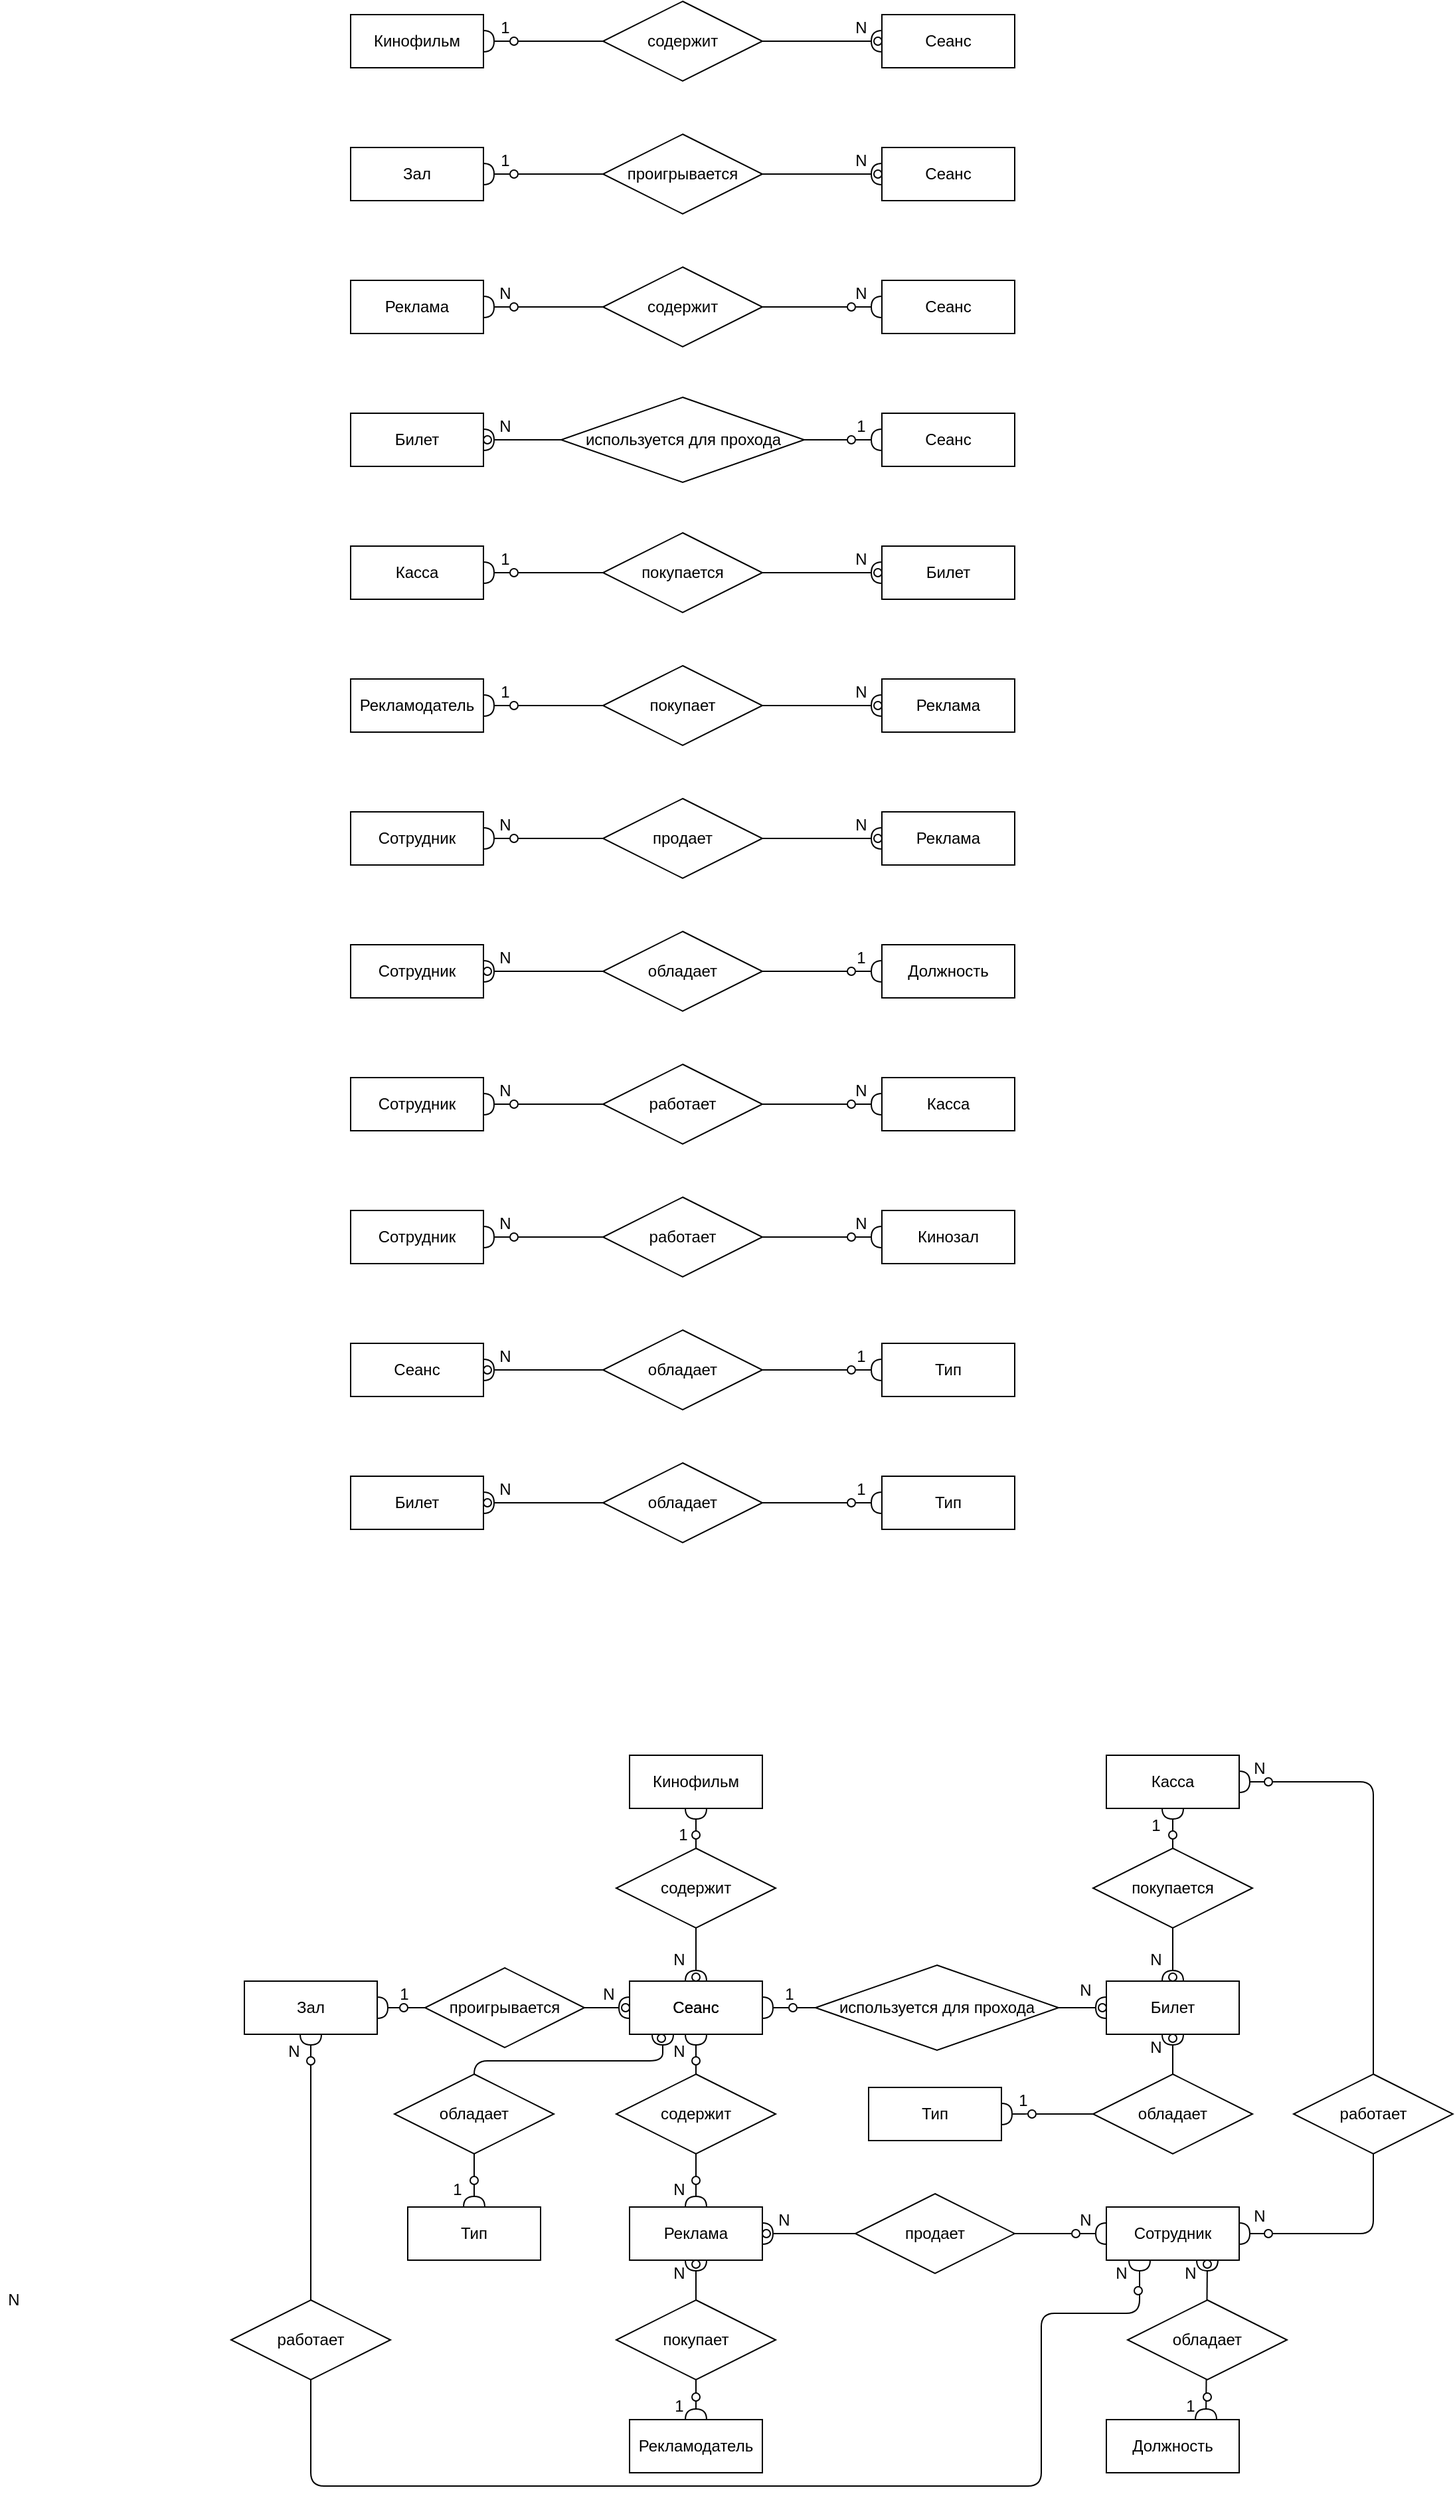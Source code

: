 <mxfile version="14.7.2" type="github">
  <diagram id="R2lEEEUBdFMjLlhIrx00" name="Page-1">
    <mxGraphModel dx="583" dy="664" grid="1" gridSize="10" guides="1" tooltips="1" connect="1" arrows="1" fold="1" page="0" pageScale="1" pageWidth="850" pageHeight="1100" math="0" shadow="0" extFonts="Permanent Marker^https://fonts.googleapis.com/css?family=Permanent+Marker">
      <root>
        <mxCell id="0" />
        <mxCell id="1" parent="0" />
        <mxCell id="bdUwabfxBHG9lLEZMYNY-452" value="" style="edgeStyle=orthogonalEdgeStyle;fontSize=12;html=1;endArrow=halfCircle;endFill=0;startArrow=halfCircle;entryX=0.5;entryY=0;entryDx=0;entryDy=0;startFill=0;exitX=0.25;exitY=1;exitDx=0;exitDy=0;" edge="1" parent="1" source="9oCoTJnarpQNFBPOviqZ-375" target="bdUwabfxBHG9lLEZMYNY-443">
          <mxGeometry width="100" height="100" relative="1" as="geometry">
            <mxPoint x="515" y="1760" as="sourcePoint" />
            <mxPoint x="373" y="1890" as="targetPoint" />
            <Array as="points">
              <mxPoint x="515" y="1780" />
              <mxPoint x="373" y="1780" />
            </Array>
          </mxGeometry>
        </mxCell>
        <mxCell id="9oCoTJnarpQNFBPOviqZ-377" value="" style="edgeStyle=entityRelationEdgeStyle;fontSize=12;html=1;endArrow=halfCircle;endFill=0;startArrow=none;exitX=1;exitY=0.5;exitDx=0;exitDy=0;entryX=1;entryY=0.5;entryDx=0;entryDy=0;startFill=0;" parent="1" source="9oCoTJnarpQNFBPOviqZ-381" target="9oCoTJnarpQNFBPOviqZ-376" edge="1">
          <mxGeometry width="100" height="100" relative="1" as="geometry">
            <mxPoint x="190" y="1740" as="sourcePoint" />
            <mxPoint x="490" y="1740" as="targetPoint" />
          </mxGeometry>
        </mxCell>
        <mxCell id="9oCoTJnarpQNFBPOviqZ-368" value="" style="fontSize=12;html=1;endArrow=halfCircle;endFill=0;startArrow=none;exitX=0.5;exitY=1;exitDx=0;exitDy=0;startFill=0;rounded=0;entryX=0.5;entryY=1;entryDx=0;entryDy=0;" parent="1" source="9oCoTJnarpQNFBPOviqZ-363" target="9oCoTJnarpQNFBPOviqZ-361" edge="1">
          <mxGeometry width="100" height="100" relative="1" as="geometry">
            <mxPoint x="540" y="1613" as="sourcePoint" />
            <mxPoint x="540" y="1700" as="targetPoint" />
          </mxGeometry>
        </mxCell>
        <mxCell id="9oCoTJnarpQNFBPOviqZ-356" value="" style="edgeStyle=entityRelationEdgeStyle;fontSize=12;html=1;endArrow=halfCircle;endFill=0;startArrow=halfCircle;exitX=1;exitY=0.5;exitDx=0;exitDy=0;entryX=0;entryY=0.5;entryDx=0;entryDy=0;startFill=0;" parent="1" source="73" target="74" edge="1">
          <mxGeometry width="100" height="100" relative="1" as="geometry">
            <mxPoint x="380.0" y="460" as="sourcePoint" />
            <mxPoint x="680" y="460" as="targetPoint" />
          </mxGeometry>
        </mxCell>
        <mxCell id="2" value="Кинофильм" style="whiteSpace=wrap;html=1;align=center;" parent="1" vertex="1">
          <mxGeometry x="280" y="240" width="100" height="40" as="geometry" />
        </mxCell>
        <mxCell id="4" value="Сеанс" style="whiteSpace=wrap;html=1;align=center;" parent="1" vertex="1">
          <mxGeometry x="680" y="240" width="100" height="40" as="geometry" />
        </mxCell>
        <mxCell id="6" value="" style="ellipse;whiteSpace=wrap;html=1;aspect=fixed;" parent="1" vertex="1">
          <mxGeometry x="674" y="257" width="6" height="6" as="geometry" />
        </mxCell>
        <mxCell id="14" value="" style="edgeStyle=entityRelationEdgeStyle;fontSize=12;html=1;endArrow=halfCircle;endFill=0;startArrow=halfCircle;exitX=1;exitY=0.5;exitDx=0;exitDy=0;entryX=1;entryY=0.5;entryDx=0;entryDy=0;startFill=0;" parent="1" source="2" target="6" edge="1">
          <mxGeometry width="100" height="100" relative="1" as="geometry">
            <mxPoint x="380" y="260.0" as="sourcePoint" />
            <mxPoint x="680" y="260.0" as="targetPoint" />
          </mxGeometry>
        </mxCell>
        <mxCell id="15" value="" style="ellipse;whiteSpace=wrap;html=1;aspect=fixed;" parent="1" vertex="1">
          <mxGeometry x="400" y="257" width="6" height="6" as="geometry" />
        </mxCell>
        <mxCell id="21" value="Зал" style="whiteSpace=wrap;html=1;align=center;fillColor=none;" parent="1" vertex="1">
          <mxGeometry x="280" y="340" width="100" height="40" as="geometry" />
        </mxCell>
        <mxCell id="22" value="1" style="text;html=1;align=center;verticalAlign=middle;resizable=0;points=[];autosize=1;" parent="1" vertex="1">
          <mxGeometry x="386" y="240" width="20" height="20" as="geometry" />
        </mxCell>
        <mxCell id="23" value="N" style="text;html=1;align=center;verticalAlign=middle;resizable=0;points=[];autosize=1;" parent="1" vertex="1">
          <mxGeometry x="654" y="240" width="20" height="20" as="geometry" />
        </mxCell>
        <mxCell id="25" value="Сеанс" style="whiteSpace=wrap;html=1;align=center;fillColor=none;" parent="1" vertex="1">
          <mxGeometry x="680" y="340" width="100" height="40" as="geometry" />
        </mxCell>
        <mxCell id="3" value="содержит" style="shape=rhombus;perimeter=rhombusPerimeter;whiteSpace=wrap;html=1;align=center;" parent="1" vertex="1">
          <mxGeometry x="470" y="230" width="120" height="60" as="geometry" />
        </mxCell>
        <mxCell id="59" value="" style="ellipse;whiteSpace=wrap;html=1;aspect=fixed;" parent="1" vertex="1">
          <mxGeometry x="674" y="357" width="6" height="6" as="geometry" />
        </mxCell>
        <mxCell id="60" value="" style="edgeStyle=entityRelationEdgeStyle;fontSize=12;html=1;endArrow=halfCircle;endFill=0;startArrow=halfCircle;exitX=1;exitY=0.5;exitDx=0;exitDy=0;entryX=1;entryY=0.5;entryDx=0;entryDy=0;startFill=0;" parent="1" target="59" edge="1">
          <mxGeometry width="100" height="100" relative="1" as="geometry">
            <mxPoint x="380" y="360" as="sourcePoint" />
            <mxPoint x="680" y="360.0" as="targetPoint" />
          </mxGeometry>
        </mxCell>
        <mxCell id="61" value="" style="ellipse;whiteSpace=wrap;html=1;aspect=fixed;" parent="1" vertex="1">
          <mxGeometry x="400" y="357" width="6" height="6" as="geometry" />
        </mxCell>
        <mxCell id="62" value="1" style="text;html=1;align=center;verticalAlign=middle;resizable=0;points=[];autosize=1;" parent="1" vertex="1">
          <mxGeometry x="386" y="340" width="20" height="20" as="geometry" />
        </mxCell>
        <mxCell id="63" value="N" style="text;html=1;align=center;verticalAlign=middle;resizable=0;points=[];autosize=1;" parent="1" vertex="1">
          <mxGeometry x="654" y="340" width="20" height="20" as="geometry" />
        </mxCell>
        <mxCell id="64" value="проигрывается" style="shape=rhombus;perimeter=rhombusPerimeter;whiteSpace=wrap;html=1;align=center;" parent="1" vertex="1">
          <mxGeometry x="470" y="330" width="120" height="60" as="geometry" />
        </mxCell>
        <mxCell id="73" value="Реклама" style="whiteSpace=wrap;html=1;align=center;fillColor=none;" parent="1" vertex="1">
          <mxGeometry x="280" y="440" width="100" height="40" as="geometry" />
        </mxCell>
        <mxCell id="74" value="Сеанс" style="whiteSpace=wrap;html=1;align=center;fillColor=none;" parent="1" vertex="1">
          <mxGeometry x="680" y="440" width="100" height="40" as="geometry" />
        </mxCell>
        <mxCell id="78" value="N" style="text;html=1;align=center;verticalAlign=middle;resizable=0;points=[];autosize=1;" parent="1" vertex="1">
          <mxGeometry x="386" y="440" width="20" height="20" as="geometry" />
        </mxCell>
        <mxCell id="79" value="N" style="text;html=1;align=center;verticalAlign=middle;resizable=0;points=[];autosize=1;" parent="1" vertex="1">
          <mxGeometry x="654" y="440" width="20" height="20" as="geometry" />
        </mxCell>
        <mxCell id="80" value="содержит" style="shape=rhombus;perimeter=rhombusPerimeter;whiteSpace=wrap;html=1;align=center;" parent="1" vertex="1">
          <mxGeometry x="470" y="430" width="120" height="60" as="geometry" />
        </mxCell>
        <mxCell id="77" value="" style="ellipse;whiteSpace=wrap;html=1;aspect=fixed;" parent="1" vertex="1">
          <mxGeometry x="400" y="457" width="6" height="6" as="geometry" />
        </mxCell>
        <mxCell id="82" value="Билет" style="whiteSpace=wrap;html=1;align=center;fillColor=none;" parent="1" vertex="1">
          <mxGeometry x="280" y="540" width="100" height="40" as="geometry" />
        </mxCell>
        <mxCell id="83" value="Сеанс" style="whiteSpace=wrap;html=1;align=center;fillColor=none;" parent="1" vertex="1">
          <mxGeometry x="680" y="540" width="100" height="40" as="geometry" />
        </mxCell>
        <mxCell id="86" value="N" style="text;html=1;align=center;verticalAlign=middle;resizable=0;points=[];autosize=1;" parent="1" vertex="1">
          <mxGeometry x="386" y="540" width="20" height="20" as="geometry" />
        </mxCell>
        <mxCell id="87" value="1" style="text;html=1;align=center;verticalAlign=middle;resizable=0;points=[];autosize=1;" parent="1" vertex="1">
          <mxGeometry x="654" y="540" width="20" height="20" as="geometry" />
        </mxCell>
        <mxCell id="89" value="" style="ellipse;whiteSpace=wrap;html=1;aspect=fixed;" parent="1" vertex="1">
          <mxGeometry x="380" y="557" width="6" height="6" as="geometry" />
        </mxCell>
        <mxCell id="92" value="" style="edgeStyle=entityRelationEdgeStyle;fontSize=12;html=1;endArrow=halfCircle;endFill=0;startArrow=none;exitX=0;exitY=0.5;exitDx=0;exitDy=0;startFill=0;entryX=0;entryY=0.5;entryDx=0;entryDy=0;" parent="1" source="88" target="83" edge="1">
          <mxGeometry width="100" height="100" relative="1" as="geometry">
            <mxPoint x="380.0" y="560" as="sourcePoint" />
            <mxPoint x="678" y="560" as="targetPoint" />
          </mxGeometry>
        </mxCell>
        <mxCell id="84" value="" style="ellipse;whiteSpace=wrap;html=1;aspect=fixed;" parent="1" vertex="1">
          <mxGeometry x="654" y="557" width="6" height="6" as="geometry" />
        </mxCell>
        <mxCell id="101" value="Касса" style="whiteSpace=wrap;html=1;align=center;" parent="1" vertex="1">
          <mxGeometry x="280" y="640" width="100" height="40" as="geometry" />
        </mxCell>
        <mxCell id="102" value="Билет" style="whiteSpace=wrap;html=1;align=center;" parent="1" vertex="1">
          <mxGeometry x="680" y="640" width="100" height="40" as="geometry" />
        </mxCell>
        <mxCell id="103" value="" style="ellipse;whiteSpace=wrap;html=1;aspect=fixed;" parent="1" vertex="1">
          <mxGeometry x="674" y="657" width="6" height="6" as="geometry" />
        </mxCell>
        <mxCell id="104" value="" style="edgeStyle=entityRelationEdgeStyle;fontSize=12;html=1;endArrow=halfCircle;endFill=0;startArrow=halfCircle;exitX=1;exitY=0.5;exitDx=0;exitDy=0;entryX=1;entryY=0.5;entryDx=0;entryDy=0;startFill=0;" parent="1" source="101" target="103" edge="1">
          <mxGeometry width="100" height="100" relative="1" as="geometry">
            <mxPoint x="380" y="660" as="sourcePoint" />
            <mxPoint x="680" y="660" as="targetPoint" />
          </mxGeometry>
        </mxCell>
        <mxCell id="105" value="" style="ellipse;whiteSpace=wrap;html=1;aspect=fixed;" parent="1" vertex="1">
          <mxGeometry x="400" y="657" width="6" height="6" as="geometry" />
        </mxCell>
        <mxCell id="106" value="1" style="text;html=1;align=center;verticalAlign=middle;resizable=0;points=[];autosize=1;" parent="1" vertex="1">
          <mxGeometry x="386" y="640" width="20" height="20" as="geometry" />
        </mxCell>
        <mxCell id="107" value="N" style="text;html=1;align=center;verticalAlign=middle;resizable=0;points=[];autosize=1;" parent="1" vertex="1">
          <mxGeometry x="654" y="640" width="20" height="20" as="geometry" />
        </mxCell>
        <mxCell id="108" value="покупается" style="shape=rhombus;perimeter=rhombusPerimeter;whiteSpace=wrap;html=1;align=center;" parent="1" vertex="1">
          <mxGeometry x="470" y="630" width="120" height="60" as="geometry" />
        </mxCell>
        <mxCell id="117" value="Рекламодатель" style="whiteSpace=wrap;html=1;align=center;" parent="1" vertex="1">
          <mxGeometry x="280" y="740" width="100" height="40" as="geometry" />
        </mxCell>
        <mxCell id="118" value="Реклама" style="whiteSpace=wrap;html=1;align=center;" parent="1" vertex="1">
          <mxGeometry x="680" y="740" width="100" height="40" as="geometry" />
        </mxCell>
        <mxCell id="119" value="" style="ellipse;whiteSpace=wrap;html=1;aspect=fixed;" parent="1" vertex="1">
          <mxGeometry x="674" y="757" width="6" height="6" as="geometry" />
        </mxCell>
        <mxCell id="120" value="" style="edgeStyle=entityRelationEdgeStyle;fontSize=12;html=1;endArrow=halfCircle;endFill=0;startArrow=halfCircle;exitX=1;exitY=0.5;exitDx=0;exitDy=0;entryX=1;entryY=0.5;entryDx=0;entryDy=0;startFill=0;" parent="1" source="117" target="119" edge="1">
          <mxGeometry width="100" height="100" relative="1" as="geometry">
            <mxPoint x="380" y="760" as="sourcePoint" />
            <mxPoint x="680" y="760" as="targetPoint" />
          </mxGeometry>
        </mxCell>
        <mxCell id="121" value="" style="ellipse;whiteSpace=wrap;html=1;aspect=fixed;" parent="1" vertex="1">
          <mxGeometry x="400" y="757" width="6" height="6" as="geometry" />
        </mxCell>
        <mxCell id="122" value="1" style="text;html=1;align=center;verticalAlign=middle;resizable=0;points=[];autosize=1;" parent="1" vertex="1">
          <mxGeometry x="386" y="740" width="20" height="20" as="geometry" />
        </mxCell>
        <mxCell id="123" value="N" style="text;html=1;align=center;verticalAlign=middle;resizable=0;points=[];autosize=1;" parent="1" vertex="1">
          <mxGeometry x="654" y="740" width="20" height="20" as="geometry" />
        </mxCell>
        <mxCell id="124" value="покупает" style="shape=rhombus;perimeter=rhombusPerimeter;whiteSpace=wrap;html=1;align=center;" parent="1" vertex="1">
          <mxGeometry x="470" y="730" width="120" height="60" as="geometry" />
        </mxCell>
        <mxCell id="141" value="Сотрудник" style="whiteSpace=wrap;html=1;align=center;" parent="1" vertex="1">
          <mxGeometry x="280" y="840" width="100" height="40" as="geometry" />
        </mxCell>
        <mxCell id="142" value="Реклама" style="whiteSpace=wrap;html=1;align=center;" parent="1" vertex="1">
          <mxGeometry x="680" y="840" width="100" height="40" as="geometry" />
        </mxCell>
        <mxCell id="143" value="" style="ellipse;whiteSpace=wrap;html=1;aspect=fixed;" parent="1" vertex="1">
          <mxGeometry x="674" y="857" width="6" height="6" as="geometry" />
        </mxCell>
        <mxCell id="144" value="" style="edgeStyle=entityRelationEdgeStyle;fontSize=12;html=1;endArrow=halfCircle;endFill=0;startArrow=halfCircle;exitX=1;exitY=0.5;exitDx=0;exitDy=0;entryX=1;entryY=0.5;entryDx=0;entryDy=0;startFill=0;" parent="1" source="141" target="143" edge="1">
          <mxGeometry width="100" height="100" relative="1" as="geometry">
            <mxPoint x="380" y="860" as="sourcePoint" />
            <mxPoint x="680" y="860" as="targetPoint" />
          </mxGeometry>
        </mxCell>
        <mxCell id="145" value="" style="ellipse;whiteSpace=wrap;html=1;aspect=fixed;" parent="1" vertex="1">
          <mxGeometry x="400" y="857" width="6" height="6" as="geometry" />
        </mxCell>
        <mxCell id="146" value="N" style="text;html=1;align=center;verticalAlign=middle;resizable=0;points=[];autosize=1;" parent="1" vertex="1">
          <mxGeometry x="386" y="840" width="20" height="20" as="geometry" />
        </mxCell>
        <mxCell id="147" value="N" style="text;html=1;align=center;verticalAlign=middle;resizable=0;points=[];autosize=1;" parent="1" vertex="1">
          <mxGeometry x="654" y="840" width="20" height="20" as="geometry" />
        </mxCell>
        <mxCell id="148" value="продает" style="shape=rhombus;perimeter=rhombusPerimeter;whiteSpace=wrap;html=1;align=center;" parent="1" vertex="1">
          <mxGeometry x="470" y="830" width="120" height="60" as="geometry" />
        </mxCell>
        <mxCell id="149" value="Сотрудник" style="whiteSpace=wrap;html=1;align=center;" parent="1" vertex="1">
          <mxGeometry x="280" y="940" width="100" height="40" as="geometry" />
        </mxCell>
        <mxCell id="150" value="Должность" style="whiteSpace=wrap;html=1;align=center;" parent="1" vertex="1">
          <mxGeometry x="680" y="940" width="100" height="40" as="geometry" />
        </mxCell>
        <mxCell id="153" value="" style="ellipse;whiteSpace=wrap;html=1;aspect=fixed;" parent="1" vertex="1">
          <mxGeometry x="380" y="957" width="6" height="6" as="geometry" />
        </mxCell>
        <mxCell id="154" value="N" style="text;html=1;align=center;verticalAlign=middle;resizable=0;points=[];autosize=1;" parent="1" vertex="1">
          <mxGeometry x="386" y="940" width="20" height="20" as="geometry" />
        </mxCell>
        <mxCell id="155" value="1" style="text;html=1;align=center;verticalAlign=middle;resizable=0;points=[];autosize=1;" parent="1" vertex="1">
          <mxGeometry x="654" y="940" width="20" height="20" as="geometry" />
        </mxCell>
        <mxCell id="158" value="" style="edgeStyle=entityRelationEdgeStyle;fontSize=12;html=1;endArrow=halfCircle;endFill=0;startArrow=halfCircle;entryX=0;entryY=0.5;entryDx=0;entryDy=0;startFill=0;exitX=0;exitY=0.5;exitDx=0;exitDy=0;" parent="1" source="153" target="150" edge="1">
          <mxGeometry width="100" height="100" relative="1" as="geometry">
            <mxPoint x="410" y="960" as="sourcePoint" />
            <mxPoint x="680" y="960" as="targetPoint" />
          </mxGeometry>
        </mxCell>
        <mxCell id="151" value="" style="ellipse;whiteSpace=wrap;html=1;aspect=fixed;" parent="1" vertex="1">
          <mxGeometry x="654" y="957" width="6" height="6" as="geometry" />
        </mxCell>
        <mxCell id="156" value="обладает" style="shape=rhombus;perimeter=rhombusPerimeter;whiteSpace=wrap;html=1;align=center;" parent="1" vertex="1">
          <mxGeometry x="470" y="930" width="120" height="60" as="geometry" />
        </mxCell>
        <mxCell id="287" value="Сотрудник" style="whiteSpace=wrap;html=1;align=center;" parent="1" vertex="1">
          <mxGeometry x="280" y="1040" width="100" height="40" as="geometry" />
        </mxCell>
        <mxCell id="288" value="Касса" style="whiteSpace=wrap;html=1;align=center;" parent="1" vertex="1">
          <mxGeometry x="680" y="1040" width="100" height="40" as="geometry" />
        </mxCell>
        <mxCell id="292" value="N" style="text;html=1;align=center;verticalAlign=middle;resizable=0;points=[];autosize=1;" parent="1" vertex="1">
          <mxGeometry x="386" y="1040" width="20" height="20" as="geometry" />
        </mxCell>
        <mxCell id="293" value="N" style="text;html=1;align=center;verticalAlign=middle;resizable=0;points=[];autosize=1;" parent="1" vertex="1">
          <mxGeometry x="654" y="1040" width="20" height="20" as="geometry" />
        </mxCell>
        <mxCell id="295" value="Сотрудник" style="whiteSpace=wrap;html=1;align=center;" parent="1" vertex="1">
          <mxGeometry x="280" y="1140" width="100" height="40" as="geometry" />
        </mxCell>
        <mxCell id="296" value="Кинозал" style="whiteSpace=wrap;html=1;align=center;" parent="1" vertex="1">
          <mxGeometry x="680" y="1140" width="100" height="40" as="geometry" />
        </mxCell>
        <mxCell id="304" value="" style="edgeStyle=entityRelationEdgeStyle;fontSize=12;html=1;endArrow=halfCircle;endFill=0;startArrow=halfCircle;exitX=1;exitY=0.5;exitDx=0;exitDy=0;entryX=0;entryY=0.5;entryDx=0;entryDy=0;startFill=0;" parent="1" source="287" target="288" edge="1">
          <mxGeometry width="100" height="100" relative="1" as="geometry">
            <mxPoint x="380" y="1060" as="sourcePoint" />
            <mxPoint x="680" y="1060" as="targetPoint" />
          </mxGeometry>
        </mxCell>
        <mxCell id="289" value="" style="ellipse;whiteSpace=wrap;html=1;aspect=fixed;" parent="1" vertex="1">
          <mxGeometry x="654" y="1057" width="6" height="6" as="geometry" />
        </mxCell>
        <mxCell id="294" value="работает" style="shape=rhombus;perimeter=rhombusPerimeter;whiteSpace=wrap;html=1;align=center;" parent="1" vertex="1">
          <mxGeometry x="470" y="1030" width="120" height="60" as="geometry" />
        </mxCell>
        <mxCell id="291" value="" style="ellipse;whiteSpace=wrap;html=1;aspect=fixed;" parent="1" vertex="1">
          <mxGeometry x="400" y="1057" width="6" height="6" as="geometry" />
        </mxCell>
        <mxCell id="323" value="N" style="text;html=1;align=center;verticalAlign=middle;resizable=0;points=[];autosize=1;" parent="1" vertex="1">
          <mxGeometry x="386" y="1140" width="20" height="20" as="geometry" />
        </mxCell>
        <mxCell id="324" value="N" style="text;html=1;align=center;verticalAlign=middle;resizable=0;points=[];autosize=1;" parent="1" vertex="1">
          <mxGeometry x="654" y="1140" width="20" height="20" as="geometry" />
        </mxCell>
        <mxCell id="325" value="" style="edgeStyle=entityRelationEdgeStyle;fontSize=12;html=1;endArrow=halfCircle;endFill=0;startArrow=halfCircle;exitX=1;exitY=0.5;exitDx=0;exitDy=0;entryX=0;entryY=0.5;entryDx=0;entryDy=0;startFill=0;" parent="1" edge="1">
          <mxGeometry width="100" height="100" relative="1" as="geometry">
            <mxPoint x="380" y="1160" as="sourcePoint" />
            <mxPoint x="680" y="1160" as="targetPoint" />
          </mxGeometry>
        </mxCell>
        <mxCell id="326" value="" style="ellipse;whiteSpace=wrap;html=1;aspect=fixed;" parent="1" vertex="1">
          <mxGeometry x="654" y="1157" width="6" height="6" as="geometry" />
        </mxCell>
        <mxCell id="327" value="работает" style="shape=rhombus;perimeter=rhombusPerimeter;whiteSpace=wrap;html=1;align=center;" parent="1" vertex="1">
          <mxGeometry x="470" y="1130" width="120" height="60" as="geometry" />
        </mxCell>
        <mxCell id="328" value="" style="ellipse;whiteSpace=wrap;html=1;aspect=fixed;" parent="1" vertex="1">
          <mxGeometry x="400" y="1157" width="6" height="6" as="geometry" />
        </mxCell>
        <mxCell id="329" value="Сеанс" style="whiteSpace=wrap;html=1;align=center;" parent="1" vertex="1">
          <mxGeometry x="280" y="1240" width="100" height="40" as="geometry" />
        </mxCell>
        <mxCell id="330" value="Тип" style="whiteSpace=wrap;html=1;align=center;" parent="1" vertex="1">
          <mxGeometry x="680" y="1240" width="100" height="40" as="geometry" />
        </mxCell>
        <mxCell id="331" value="" style="ellipse;whiteSpace=wrap;html=1;aspect=fixed;" parent="1" vertex="1">
          <mxGeometry x="380" y="1257" width="6" height="6" as="geometry" />
        </mxCell>
        <mxCell id="332" value="N" style="text;html=1;align=center;verticalAlign=middle;resizable=0;points=[];autosize=1;" parent="1" vertex="1">
          <mxGeometry x="386" y="1240" width="20" height="20" as="geometry" />
        </mxCell>
        <mxCell id="333" value="1" style="text;html=1;align=center;verticalAlign=middle;resizable=0;points=[];autosize=1;" parent="1" vertex="1">
          <mxGeometry x="654" y="1240" width="20" height="20" as="geometry" />
        </mxCell>
        <mxCell id="334" value="" style="edgeStyle=entityRelationEdgeStyle;fontSize=12;html=1;endArrow=halfCircle;endFill=0;startArrow=halfCircle;entryX=0;entryY=0.5;entryDx=0;entryDy=0;startFill=0;exitX=0;exitY=0.5;exitDx=0;exitDy=0;" parent="1" source="331" target="330" edge="1">
          <mxGeometry width="100" height="100" relative="1" as="geometry">
            <mxPoint x="410" y="1260" as="sourcePoint" />
            <mxPoint x="680" y="1260" as="targetPoint" />
          </mxGeometry>
        </mxCell>
        <mxCell id="335" value="" style="ellipse;whiteSpace=wrap;html=1;aspect=fixed;" parent="1" vertex="1">
          <mxGeometry x="654" y="1257" width="6" height="6" as="geometry" />
        </mxCell>
        <mxCell id="336" value="обладает" style="shape=rhombus;perimeter=rhombusPerimeter;whiteSpace=wrap;html=1;align=center;" parent="1" vertex="1">
          <mxGeometry x="470" y="1230" width="120" height="60" as="geometry" />
        </mxCell>
        <mxCell id="345" value="Билет" style="whiteSpace=wrap;html=1;align=center;" parent="1" vertex="1">
          <mxGeometry x="280" y="1340" width="100" height="40" as="geometry" />
        </mxCell>
        <mxCell id="346" value="Тип" style="whiteSpace=wrap;html=1;align=center;" parent="1" vertex="1">
          <mxGeometry x="680" y="1340" width="100" height="40" as="geometry" />
        </mxCell>
        <mxCell id="347" value="" style="ellipse;whiteSpace=wrap;html=1;aspect=fixed;" parent="1" vertex="1">
          <mxGeometry x="380" y="1357" width="6" height="6" as="geometry" />
        </mxCell>
        <mxCell id="348" value="N" style="text;html=1;align=center;verticalAlign=middle;resizable=0;points=[];autosize=1;" parent="1" vertex="1">
          <mxGeometry x="386" y="1340" width="20" height="20" as="geometry" />
        </mxCell>
        <mxCell id="349" value="1" style="text;html=1;align=center;verticalAlign=middle;resizable=0;points=[];autosize=1;" parent="1" vertex="1">
          <mxGeometry x="654" y="1340" width="20" height="20" as="geometry" />
        </mxCell>
        <mxCell id="350" value="" style="edgeStyle=entityRelationEdgeStyle;fontSize=12;html=1;endArrow=halfCircle;endFill=0;startArrow=halfCircle;entryX=0;entryY=0.5;entryDx=0;entryDy=0;startFill=0;exitX=0;exitY=0.5;exitDx=0;exitDy=0;" parent="1" source="347" target="346" edge="1">
          <mxGeometry width="100" height="100" relative="1" as="geometry">
            <mxPoint x="410" y="1360" as="sourcePoint" />
            <mxPoint x="680" y="1360" as="targetPoint" />
          </mxGeometry>
        </mxCell>
        <mxCell id="351" value="" style="ellipse;whiteSpace=wrap;html=1;aspect=fixed;" parent="1" vertex="1">
          <mxGeometry x="654" y="1357" width="6" height="6" as="geometry" />
        </mxCell>
        <mxCell id="352" value="обладает" style="shape=rhombus;perimeter=rhombusPerimeter;whiteSpace=wrap;html=1;align=center;" parent="1" vertex="1">
          <mxGeometry x="470" y="1330" width="120" height="60" as="geometry" />
        </mxCell>
        <mxCell id="88" value="используется для прохода" style="shape=rhombus;perimeter=rhombusPerimeter;whiteSpace=wrap;html=1;align=center;" parent="1" vertex="1">
          <mxGeometry x="438.5" y="528" width="183" height="64" as="geometry" />
        </mxCell>
        <mxCell id="9oCoTJnarpQNFBPOviqZ-352" value="" style="edgeStyle=entityRelationEdgeStyle;fontSize=12;html=1;endArrow=none;endFill=0;startArrow=halfCircle;exitX=0;exitY=0.5;exitDx=0;exitDy=0;startFill=0;entryX=0;entryY=0.5;entryDx=0;entryDy=0;" parent="1" source="89" target="88" edge="1">
          <mxGeometry width="100" height="100" relative="1" as="geometry">
            <mxPoint x="380" y="560" as="sourcePoint" />
            <mxPoint x="680" y="560" as="targetPoint" />
          </mxGeometry>
        </mxCell>
        <mxCell id="75" value="" style="ellipse;whiteSpace=wrap;html=1;aspect=fixed;" parent="1" vertex="1">
          <mxGeometry x="654" y="457" width="6" height="6" as="geometry" />
        </mxCell>
        <mxCell id="9oCoTJnarpQNFBPOviqZ-359" value="Кинофильм" style="whiteSpace=wrap;html=1;align=center;" parent="1" vertex="1">
          <mxGeometry x="490" y="1550" width="100" height="40" as="geometry" />
        </mxCell>
        <mxCell id="9oCoTJnarpQNFBPOviqZ-360" value="Сеанс" style="whiteSpace=wrap;html=1;align=center;" parent="1" vertex="1">
          <mxGeometry x="490" y="1720" width="100" height="40" as="geometry" />
        </mxCell>
        <mxCell id="9oCoTJnarpQNFBPOviqZ-362" value="" style="fontSize=12;html=1;endArrow=halfCircle;endFill=0;startArrow=none;exitX=0.5;exitY=1;exitDx=0;exitDy=0;startFill=0;rounded=0;entryX=0.5;entryY=1;entryDx=0;entryDy=0;" parent="1" source="9oCoTJnarpQNFBPOviqZ-361" target="9oCoTJnarpQNFBPOviqZ-361" edge="1">
          <mxGeometry width="100" height="100" relative="1" as="geometry">
            <mxPoint x="390" y="1630" as="sourcePoint" />
            <mxPoint x="560" y="1690" as="targetPoint" />
          </mxGeometry>
        </mxCell>
        <mxCell id="9oCoTJnarpQNFBPOviqZ-364" value="1" style="text;html=1;align=center;verticalAlign=middle;resizable=0;points=[];autosize=1;" parent="1" vertex="1">
          <mxGeometry x="520" y="1600" width="20" height="20" as="geometry" />
        </mxCell>
        <mxCell id="9oCoTJnarpQNFBPOviqZ-365" value="N" style="text;html=1;align=center;verticalAlign=middle;resizable=0;points=[];autosize=1;" parent="1" vertex="1">
          <mxGeometry x="517" y="1694" width="20" height="20" as="geometry" />
        </mxCell>
        <mxCell id="9oCoTJnarpQNFBPOviqZ-366" value="содержит" style="shape=rhombus;perimeter=rhombusPerimeter;whiteSpace=wrap;html=1;align=center;" parent="1" vertex="1">
          <mxGeometry x="480" y="1620" width="120" height="60" as="geometry" />
        </mxCell>
        <mxCell id="9oCoTJnarpQNFBPOviqZ-363" value="" style="ellipse;whiteSpace=wrap;html=1;aspect=fixed;" parent="1" vertex="1">
          <mxGeometry x="537" y="1607" width="6" height="6" as="geometry" />
        </mxCell>
        <mxCell id="9oCoTJnarpQNFBPOviqZ-367" value="" style="fontSize=12;html=1;endArrow=none;endFill=0;startArrow=halfCircle;exitX=0.5;exitY=1;exitDx=0;exitDy=0;entryX=0.5;entryY=0;entryDx=0;entryDy=0;startFill=0;rounded=0;" parent="1" source="9oCoTJnarpQNFBPOviqZ-359" target="9oCoTJnarpQNFBPOviqZ-363" edge="1">
          <mxGeometry width="100" height="100" relative="1" as="geometry">
            <mxPoint x="540" y="1590" as="sourcePoint" />
            <mxPoint x="540" y="1720" as="targetPoint" />
          </mxGeometry>
        </mxCell>
        <mxCell id="9oCoTJnarpQNFBPOviqZ-361" value="" style="ellipse;whiteSpace=wrap;html=1;aspect=fixed;" parent="1" vertex="1">
          <mxGeometry x="537" y="1714" width="6" height="6" as="geometry" />
        </mxCell>
        <mxCell id="9oCoTJnarpQNFBPOviqZ-374" value="Зал" style="whiteSpace=wrap;html=1;align=center;fillColor=none;" parent="1" vertex="1">
          <mxGeometry x="200" y="1720" width="100" height="40" as="geometry" />
        </mxCell>
        <mxCell id="9oCoTJnarpQNFBPOviqZ-375" value="Сеанс" style="whiteSpace=wrap;html=1;align=center;fillColor=none;" parent="1" vertex="1">
          <mxGeometry x="490" y="1720" width="100" height="40" as="geometry" />
        </mxCell>
        <mxCell id="9oCoTJnarpQNFBPOviqZ-376" value="" style="ellipse;whiteSpace=wrap;html=1;aspect=fixed;" parent="1" vertex="1">
          <mxGeometry x="484" y="1737" width="6" height="6" as="geometry" />
        </mxCell>
        <mxCell id="9oCoTJnarpQNFBPOviqZ-379" value="1" style="text;html=1;align=center;verticalAlign=middle;resizable=0;points=[];autosize=1;" parent="1" vertex="1">
          <mxGeometry x="310" y="1720" width="20" height="20" as="geometry" />
        </mxCell>
        <mxCell id="9oCoTJnarpQNFBPOviqZ-380" value="N" style="text;html=1;align=center;verticalAlign=middle;resizable=0;points=[];autosize=1;" parent="1" vertex="1">
          <mxGeometry x="464" y="1720" width="20" height="20" as="geometry" />
        </mxCell>
        <mxCell id="9oCoTJnarpQNFBPOviqZ-382" value="" style="edgeStyle=entityRelationEdgeStyle;fontSize=12;html=1;endArrow=none;endFill=0;startArrow=none;entryX=1;entryY=0.5;entryDx=0;entryDy=0;startFill=0;" parent="1" source="9oCoTJnarpQNFBPOviqZ-378" target="9oCoTJnarpQNFBPOviqZ-381" edge="1">
          <mxGeometry width="100" height="100" relative="1" as="geometry">
            <mxPoint x="300" y="1740" as="sourcePoint" />
            <mxPoint x="490.0" y="1740" as="targetPoint" />
          </mxGeometry>
        </mxCell>
        <mxCell id="9oCoTJnarpQNFBPOviqZ-378" value="" style="ellipse;whiteSpace=wrap;html=1;aspect=fixed;" parent="1" vertex="1">
          <mxGeometry x="317" y="1737" width="6" height="6" as="geometry" />
        </mxCell>
        <mxCell id="9oCoTJnarpQNFBPOviqZ-381" value="проигрывается" style="shape=rhombus;perimeter=rhombusPerimeter;whiteSpace=wrap;html=1;align=center;" parent="1" vertex="1">
          <mxGeometry x="336" y="1710" width="120" height="60" as="geometry" />
        </mxCell>
        <mxCell id="bdUwabfxBHG9lLEZMYNY-352" value="Реклама" style="whiteSpace=wrap;html=1;align=center;fillColor=none;" vertex="1" parent="1">
          <mxGeometry x="490" y="1890" width="100" height="40" as="geometry" />
        </mxCell>
        <mxCell id="bdUwabfxBHG9lLEZMYNY-354" value="" style="fontSize=12;html=1;endArrow=halfCircle;endFill=0;startArrow=none;exitX=0.5;exitY=1;exitDx=0;exitDy=0;startFill=0;rounded=0;entryX=0.5;entryY=0;entryDx=0;entryDy=0;" edge="1" parent="1" source="bdUwabfxBHG9lLEZMYNY-359" target="bdUwabfxBHG9lLEZMYNY-352">
          <mxGeometry width="100" height="100" relative="1" as="geometry">
            <mxPoint x="540" y="1783" as="sourcePoint" />
            <mxPoint x="540" y="1870" as="targetPoint" />
          </mxGeometry>
        </mxCell>
        <mxCell id="bdUwabfxBHG9lLEZMYNY-355" value="" style="fontSize=12;html=1;endArrow=halfCircle;endFill=0;startArrow=none;exitX=0.5;exitY=1;exitDx=0;exitDy=0;startFill=0;rounded=0;entryX=0.5;entryY=1;entryDx=0;entryDy=0;" edge="1" parent="1" source="bdUwabfxBHG9lLEZMYNY-361" target="bdUwabfxBHG9lLEZMYNY-361">
          <mxGeometry width="100" height="100" relative="1" as="geometry">
            <mxPoint x="390" y="1800" as="sourcePoint" />
            <mxPoint x="560" y="1860" as="targetPoint" />
          </mxGeometry>
        </mxCell>
        <mxCell id="bdUwabfxBHG9lLEZMYNY-356" value="N" style="text;html=1;align=center;verticalAlign=middle;resizable=0;points=[];autosize=1;" vertex="1" parent="1">
          <mxGeometry x="517" y="1763" width="20" height="20" as="geometry" />
        </mxCell>
        <mxCell id="bdUwabfxBHG9lLEZMYNY-357" value="N" style="text;html=1;align=center;verticalAlign=middle;resizable=0;points=[];autosize=1;" vertex="1" parent="1">
          <mxGeometry x="517" y="1867" width="20" height="20" as="geometry" />
        </mxCell>
        <mxCell id="bdUwabfxBHG9lLEZMYNY-358" value="содержит" style="shape=rhombus;perimeter=rhombusPerimeter;whiteSpace=wrap;html=1;align=center;" vertex="1" parent="1">
          <mxGeometry x="480" y="1790" width="120" height="60" as="geometry" />
        </mxCell>
        <mxCell id="bdUwabfxBHG9lLEZMYNY-359" value="" style="ellipse;whiteSpace=wrap;html=1;aspect=fixed;" vertex="1" parent="1">
          <mxGeometry x="537" y="1777" width="6" height="6" as="geometry" />
        </mxCell>
        <mxCell id="bdUwabfxBHG9lLEZMYNY-360" value="" style="fontSize=12;html=1;endArrow=none;endFill=0;startArrow=halfCircle;exitX=0.5;exitY=1;exitDx=0;exitDy=0;entryX=0.5;entryY=0;entryDx=0;entryDy=0;startFill=0;rounded=0;" edge="1" parent="1" target="bdUwabfxBHG9lLEZMYNY-359">
          <mxGeometry width="100" height="100" relative="1" as="geometry">
            <mxPoint x="540" y="1760" as="sourcePoint" />
            <mxPoint x="540" y="1890" as="targetPoint" />
          </mxGeometry>
        </mxCell>
        <mxCell id="bdUwabfxBHG9lLEZMYNY-361" value="" style="ellipse;whiteSpace=wrap;html=1;aspect=fixed;" vertex="1" parent="1">
          <mxGeometry x="537" y="1867" width="6" height="6" as="geometry" />
        </mxCell>
        <mxCell id="bdUwabfxBHG9lLEZMYNY-364" value="" style="endArrow=none;html=1;rounded=0;entryX=0;entryY=0.5;entryDx=0;entryDy=0;exitX=1;exitY=0.5;exitDx=0;exitDy=0;startArrow=halfCircle;startFill=0;" edge="1" parent="1" source="9oCoTJnarpQNFBPOviqZ-374" target="9oCoTJnarpQNFBPOviqZ-378">
          <mxGeometry relative="1" as="geometry">
            <mxPoint x="240" y="1730" as="sourcePoint" />
            <mxPoint x="400" y="1730" as="targetPoint" />
          </mxGeometry>
        </mxCell>
        <mxCell id="bdUwabfxBHG9lLEZMYNY-366" value="Билет" style="whiteSpace=wrap;html=1;align=center;fillColor=none;" vertex="1" parent="1">
          <mxGeometry x="849" y="1720" width="100" height="40" as="geometry" />
        </mxCell>
        <mxCell id="bdUwabfxBHG9lLEZMYNY-368" value="N" style="text;html=1;align=center;verticalAlign=middle;resizable=0;points=[];autosize=1;" vertex="1" parent="1">
          <mxGeometry x="823" y="1717" width="20" height="20" as="geometry" />
        </mxCell>
        <mxCell id="bdUwabfxBHG9lLEZMYNY-373" value="" style="edgeStyle=entityRelationEdgeStyle;fontSize=12;html=1;endArrow=none;endFill=0;startArrow=halfCircle;startFill=0;entryX=0;entryY=0.5;entryDx=0;entryDy=0;exitX=1;exitY=0.5;exitDx=0;exitDy=0;" edge="1" parent="1" source="9oCoTJnarpQNFBPOviqZ-375" target="bdUwabfxBHG9lLEZMYNY-372">
          <mxGeometry width="100" height="100" relative="1" as="geometry">
            <mxPoint x="600" y="1738" as="sourcePoint" />
            <mxPoint x="890" y="1738" as="targetPoint" />
          </mxGeometry>
        </mxCell>
        <mxCell id="bdUwabfxBHG9lLEZMYNY-371" value="" style="ellipse;whiteSpace=wrap;html=1;aspect=fixed;" vertex="1" parent="1">
          <mxGeometry x="843" y="1737" width="6" height="6" as="geometry" />
        </mxCell>
        <mxCell id="bdUwabfxBHG9lLEZMYNY-374" value="" style="edgeStyle=entityRelationEdgeStyle;fontSize=12;html=1;endArrow=halfCircle;endFill=0;startArrow=none;exitX=0;exitY=0.5;exitDx=0;exitDy=0;startFill=0;entryX=1;entryY=0.5;entryDx=0;entryDy=0;" edge="1" parent="1" source="bdUwabfxBHG9lLEZMYNY-372" target="bdUwabfxBHG9lLEZMYNY-371">
          <mxGeometry width="100" height="100" relative="1" as="geometry">
            <mxPoint x="630" y="1738" as="sourcePoint" />
            <mxPoint x="840" y="1740" as="targetPoint" />
          </mxGeometry>
        </mxCell>
        <mxCell id="bdUwabfxBHG9lLEZMYNY-372" value="используется для прохода" style="shape=rhombus;perimeter=rhombusPerimeter;whiteSpace=wrap;html=1;align=center;" vertex="1" parent="1">
          <mxGeometry x="630" y="1708" width="183" height="64" as="geometry" />
        </mxCell>
        <mxCell id="bdUwabfxBHG9lLEZMYNY-369" value="" style="ellipse;whiteSpace=wrap;html=1;aspect=fixed;" vertex="1" parent="1">
          <mxGeometry x="610" y="1737" width="6" height="6" as="geometry" />
        </mxCell>
        <mxCell id="bdUwabfxBHG9lLEZMYNY-378" value="1" style="text;html=1;align=center;verticalAlign=middle;resizable=0;points=[];autosize=1;strokeColor=none;" vertex="1" parent="1">
          <mxGeometry x="600" y="1720" width="20" height="20" as="geometry" />
        </mxCell>
        <mxCell id="bdUwabfxBHG9lLEZMYNY-393" value="Касса" style="whiteSpace=wrap;html=1;align=center;" vertex="1" parent="1">
          <mxGeometry x="849" y="1550" width="100" height="40" as="geometry" />
        </mxCell>
        <mxCell id="bdUwabfxBHG9lLEZMYNY-394" value="" style="ellipse;whiteSpace=wrap;html=1;aspect=fixed;" vertex="1" parent="1">
          <mxGeometry x="896" y="1714" width="6" height="6" as="geometry" />
        </mxCell>
        <mxCell id="bdUwabfxBHG9lLEZMYNY-395" value="" style="fontSize=12;html=1;endArrow=halfCircle;endFill=0;startArrow=halfCircle;exitX=0.5;exitY=1;exitDx=0;exitDy=0;startFill=0;entryX=0.5;entryY=1;entryDx=0;entryDy=0;" edge="1" parent="1" source="bdUwabfxBHG9lLEZMYNY-393" target="bdUwabfxBHG9lLEZMYNY-394">
          <mxGeometry width="100" height="100" relative="1" as="geometry">
            <mxPoint x="949" y="1570" as="sourcePoint" />
            <mxPoint x="899" y="1710" as="targetPoint" />
          </mxGeometry>
        </mxCell>
        <mxCell id="bdUwabfxBHG9lLEZMYNY-396" value="" style="ellipse;whiteSpace=wrap;html=1;aspect=fixed;" vertex="1" parent="1">
          <mxGeometry x="896" y="1607" width="6" height="6" as="geometry" />
        </mxCell>
        <mxCell id="bdUwabfxBHG9lLEZMYNY-397" value="1" style="text;html=1;align=center;verticalAlign=middle;resizable=0;points=[];autosize=1;" vertex="1" parent="1">
          <mxGeometry x="876" y="1593" width="20" height="20" as="geometry" />
        </mxCell>
        <mxCell id="bdUwabfxBHG9lLEZMYNY-398" value="N" style="text;html=1;align=center;verticalAlign=middle;resizable=0;points=[];autosize=1;" vertex="1" parent="1">
          <mxGeometry x="876" y="1694" width="20" height="20" as="geometry" />
        </mxCell>
        <mxCell id="bdUwabfxBHG9lLEZMYNY-399" value="покупается" style="shape=rhombus;perimeter=rhombusPerimeter;whiteSpace=wrap;html=1;align=center;" vertex="1" parent="1">
          <mxGeometry x="839" y="1620" width="120" height="60" as="geometry" />
        </mxCell>
        <mxCell id="bdUwabfxBHG9lLEZMYNY-401" value="Рекламодатель" style="whiteSpace=wrap;html=1;align=center;" vertex="1" parent="1">
          <mxGeometry x="490" y="2050" width="100" height="40" as="geometry" />
        </mxCell>
        <mxCell id="bdUwabfxBHG9lLEZMYNY-402" value="" style="ellipse;whiteSpace=wrap;html=1;aspect=fixed;" vertex="1" parent="1">
          <mxGeometry x="537" y="1930" width="6" height="6" as="geometry" />
        </mxCell>
        <mxCell id="bdUwabfxBHG9lLEZMYNY-403" value="" style="fontSize=12;html=1;endArrow=halfCircle;endFill=0;startArrow=halfCircle;exitX=0.5;exitY=0;exitDx=0;exitDy=0;startFill=0;entryX=0.5;entryY=0;entryDx=0;entryDy=0;" edge="1" parent="1" source="bdUwabfxBHG9lLEZMYNY-401" target="bdUwabfxBHG9lLEZMYNY-402">
          <mxGeometry width="100" height="100" relative="1" as="geometry">
            <mxPoint x="590" y="2060" as="sourcePoint" />
            <mxPoint x="680" y="1960" as="targetPoint" />
          </mxGeometry>
        </mxCell>
        <mxCell id="bdUwabfxBHG9lLEZMYNY-404" value="" style="ellipse;whiteSpace=wrap;html=1;aspect=fixed;" vertex="1" parent="1">
          <mxGeometry x="537" y="2030" width="6" height="6" as="geometry" />
        </mxCell>
        <mxCell id="bdUwabfxBHG9lLEZMYNY-405" value="1" style="text;html=1;align=center;verticalAlign=middle;resizable=0;points=[];autosize=1;" vertex="1" parent="1">
          <mxGeometry x="517" y="2030" width="20" height="20" as="geometry" />
        </mxCell>
        <mxCell id="bdUwabfxBHG9lLEZMYNY-406" value="N" style="text;html=1;align=center;verticalAlign=middle;resizable=0;points=[];autosize=1;" vertex="1" parent="1">
          <mxGeometry x="517" y="1930" width="20" height="20" as="geometry" />
        </mxCell>
        <mxCell id="bdUwabfxBHG9lLEZMYNY-407" value="покупает" style="shape=rhombus;perimeter=rhombusPerimeter;whiteSpace=wrap;html=1;align=center;" vertex="1" parent="1">
          <mxGeometry x="480" y="1960" width="120" height="60" as="geometry" />
        </mxCell>
        <mxCell id="bdUwabfxBHG9lLEZMYNY-408" value="Сотрудник" style="whiteSpace=wrap;html=1;align=center;" vertex="1" parent="1">
          <mxGeometry x="849" y="1890" width="100" height="40" as="geometry" />
        </mxCell>
        <mxCell id="bdUwabfxBHG9lLEZMYNY-409" value="" style="ellipse;whiteSpace=wrap;html=1;aspect=fixed;" vertex="1" parent="1">
          <mxGeometry x="590" y="1907" width="6" height="6" as="geometry" />
        </mxCell>
        <mxCell id="bdUwabfxBHG9lLEZMYNY-410" value="" style="fontSize=12;html=1;endArrow=halfCircle;endFill=0;startArrow=halfCircle;startFill=0;entryX=0;entryY=0.5;entryDx=0;entryDy=0;exitX=0;exitY=0.5;exitDx=0;exitDy=0;" edge="1" parent="1" source="bdUwabfxBHG9lLEZMYNY-408" target="bdUwabfxBHG9lLEZMYNY-409">
          <mxGeometry width="100" height="100" relative="1" as="geometry">
            <mxPoint x="830" y="1910" as="sourcePoint" />
            <mxPoint x="820" y="2000" as="targetPoint" />
          </mxGeometry>
        </mxCell>
        <mxCell id="bdUwabfxBHG9lLEZMYNY-411" value="" style="ellipse;whiteSpace=wrap;html=1;aspect=fixed;" vertex="1" parent="1">
          <mxGeometry x="823" y="1907" width="6" height="6" as="geometry" />
        </mxCell>
        <mxCell id="bdUwabfxBHG9lLEZMYNY-412" value="N" style="text;html=1;align=center;verticalAlign=middle;resizable=0;points=[];autosize=1;" vertex="1" parent="1">
          <mxGeometry x="823" y="1890" width="20" height="20" as="geometry" />
        </mxCell>
        <mxCell id="bdUwabfxBHG9lLEZMYNY-413" value="N" style="text;html=1;align=center;verticalAlign=middle;resizable=0;points=[];autosize=1;" vertex="1" parent="1">
          <mxGeometry x="596" y="1890" width="20" height="20" as="geometry" />
        </mxCell>
        <mxCell id="bdUwabfxBHG9lLEZMYNY-414" value="продает" style="shape=rhombus;perimeter=rhombusPerimeter;whiteSpace=wrap;html=1;align=center;" vertex="1" parent="1">
          <mxGeometry x="660" y="1880" width="120" height="60" as="geometry" />
        </mxCell>
        <mxCell id="bdUwabfxBHG9lLEZMYNY-422" value="Должность" style="whiteSpace=wrap;html=1;align=center;" vertex="1" parent="1">
          <mxGeometry x="849" y="2050" width="100" height="40" as="geometry" />
        </mxCell>
        <mxCell id="bdUwabfxBHG9lLEZMYNY-423" value="" style="ellipse;whiteSpace=wrap;html=1;aspect=fixed;" vertex="1" parent="1">
          <mxGeometry x="922" y="1930" width="6" height="6" as="geometry" />
        </mxCell>
        <mxCell id="bdUwabfxBHG9lLEZMYNY-424" value="N" style="text;html=1;align=center;verticalAlign=middle;resizable=0;points=[];autosize=1;" vertex="1" parent="1">
          <mxGeometry x="902" y="1930" width="20" height="20" as="geometry" />
        </mxCell>
        <mxCell id="bdUwabfxBHG9lLEZMYNY-425" value="1" style="text;html=1;align=center;verticalAlign=middle;resizable=0;points=[];autosize=1;" vertex="1" parent="1">
          <mxGeometry x="902" y="2030" width="20" height="20" as="geometry" />
        </mxCell>
        <mxCell id="bdUwabfxBHG9lLEZMYNY-426" value="" style="fontSize=12;html=1;endArrow=halfCircle;endFill=0;startArrow=halfCircle;entryX=0.75;entryY=0;entryDx=0;entryDy=0;startFill=0;exitX=0.5;exitY=0;exitDx=0;exitDy=0;" edge="1" parent="1" source="bdUwabfxBHG9lLEZMYNY-423" target="bdUwabfxBHG9lLEZMYNY-422">
          <mxGeometry width="100" height="100" relative="1" as="geometry">
            <mxPoint x="970" y="1950" as="sourcePoint" />
            <mxPoint x="1139" y="2000" as="targetPoint" />
          </mxGeometry>
        </mxCell>
        <mxCell id="bdUwabfxBHG9lLEZMYNY-427" value="" style="ellipse;whiteSpace=wrap;html=1;aspect=fixed;" vertex="1" parent="1">
          <mxGeometry x="922" y="2030" width="6" height="6" as="geometry" />
        </mxCell>
        <mxCell id="bdUwabfxBHG9lLEZMYNY-428" value="обладает" style="shape=rhombus;perimeter=rhombusPerimeter;whiteSpace=wrap;html=1;align=center;" vertex="1" parent="1">
          <mxGeometry x="865" y="1960" width="120" height="60" as="geometry" />
        </mxCell>
        <mxCell id="bdUwabfxBHG9lLEZMYNY-429" value="N" style="text;html=1;align=center;verticalAlign=middle;resizable=0;points=[];autosize=1;" vertex="1" parent="1">
          <mxGeometry x="954" y="1550" width="20" height="20" as="geometry" />
        </mxCell>
        <mxCell id="bdUwabfxBHG9lLEZMYNY-430" value="N" style="text;html=1;align=center;verticalAlign=middle;resizable=0;points=[];autosize=1;" vertex="1" parent="1">
          <mxGeometry x="954" y="1887" width="20" height="20" as="geometry" />
        </mxCell>
        <mxCell id="bdUwabfxBHG9lLEZMYNY-431" value="" style="edgeStyle=orthogonalEdgeStyle;fontSize=12;html=1;endArrow=halfCircle;endFill=0;startArrow=halfCircle;exitX=1;exitY=0.5;exitDx=0;exitDy=0;entryX=1;entryY=0.5;entryDx=0;entryDy=0;startFill=0;jumpSize=10;endSize=6;targetPerimeterSpacing=0;" edge="1" parent="1" source="bdUwabfxBHG9lLEZMYNY-393" target="bdUwabfxBHG9lLEZMYNY-408">
          <mxGeometry width="100" height="100" relative="1" as="geometry">
            <mxPoint x="928" y="1820" as="sourcePoint" />
            <mxPoint x="1228" y="1820" as="targetPoint" />
            <Array as="points">
              <mxPoint x="1050" y="1570" />
              <mxPoint x="1050" y="1910" />
            </Array>
          </mxGeometry>
        </mxCell>
        <mxCell id="bdUwabfxBHG9lLEZMYNY-432" value="" style="ellipse;whiteSpace=wrap;html=1;aspect=fixed;" vertex="1" parent="1">
          <mxGeometry x="968" y="1907" width="6" height="6" as="geometry" />
        </mxCell>
        <mxCell id="bdUwabfxBHG9lLEZMYNY-434" value="" style="ellipse;whiteSpace=wrap;html=1;aspect=fixed;" vertex="1" parent="1">
          <mxGeometry x="968" y="1567" width="6" height="6" as="geometry" />
        </mxCell>
        <mxCell id="bdUwabfxBHG9lLEZMYNY-436" value="N" style="text;html=1;align=center;verticalAlign=middle;resizable=0;points=[];autosize=1;" vertex="1" parent="1">
          <mxGeometry x="227" y="1763" width="20" height="20" as="geometry" />
        </mxCell>
        <mxCell id="bdUwabfxBHG9lLEZMYNY-437" value="N" style="text;html=1;align=center;verticalAlign=middle;resizable=0;points=[];autosize=1;" vertex="1" parent="1">
          <mxGeometry x="850" y="1930" width="20" height="20" as="geometry" />
        </mxCell>
        <mxCell id="bdUwabfxBHG9lLEZMYNY-438" value="" style="edgeStyle=orthogonalEdgeStyle;fontSize=12;html=1;endArrow=halfCircle;endFill=0;startArrow=halfCircle;entryX=0.25;entryY=1;entryDx=0;entryDy=0;startFill=0;exitX=0.5;exitY=1;exitDx=0;exitDy=0;" edge="1" parent="1" source="9oCoTJnarpQNFBPOviqZ-374" target="bdUwabfxBHG9lLEZMYNY-408">
          <mxGeometry width="100" height="100" relative="1" as="geometry">
            <mxPoint x="240" y="1930" as="sourcePoint" />
            <mxPoint x="400" y="1820" as="targetPoint" />
            <Array as="points">
              <mxPoint x="250" y="2100" />
              <mxPoint x="800" y="2100" />
              <mxPoint x="800" y="1970" />
              <mxPoint x="874" y="1970" />
            </Array>
          </mxGeometry>
        </mxCell>
        <mxCell id="bdUwabfxBHG9lLEZMYNY-439" value="" style="ellipse;whiteSpace=wrap;html=1;aspect=fixed;" vertex="1" parent="1">
          <mxGeometry x="870" y="1950" width="6" height="6" as="geometry" />
        </mxCell>
        <mxCell id="bdUwabfxBHG9lLEZMYNY-440" value="работает" style="shape=rhombus;perimeter=rhombusPerimeter;whiteSpace=wrap;html=1;align=center;" vertex="1" parent="1">
          <mxGeometry x="190" y="1960" width="120" height="60" as="geometry" />
        </mxCell>
        <mxCell id="bdUwabfxBHG9lLEZMYNY-441" value="" style="ellipse;whiteSpace=wrap;html=1;aspect=fixed;" vertex="1" parent="1">
          <mxGeometry x="247" y="1777" width="6" height="6" as="geometry" />
        </mxCell>
        <mxCell id="bdUwabfxBHG9lLEZMYNY-433" value="работает" style="shape=rhombus;perimeter=rhombusPerimeter;whiteSpace=wrap;html=1;align=center;" vertex="1" parent="1">
          <mxGeometry x="990" y="1790" width="120" height="60" as="geometry" />
        </mxCell>
        <mxCell id="bdUwabfxBHG9lLEZMYNY-443" value="Тип" style="whiteSpace=wrap;html=1;align=center;" vertex="1" parent="1">
          <mxGeometry x="323" y="1890" width="100" height="40" as="geometry" />
        </mxCell>
        <mxCell id="bdUwabfxBHG9lLEZMYNY-444" value="" style="ellipse;whiteSpace=wrap;html=1;aspect=fixed;" vertex="1" parent="1">
          <mxGeometry x="511" y="1760" width="6" height="6" as="geometry" />
        </mxCell>
        <mxCell id="bdUwabfxBHG9lLEZMYNY-445" value="N" style="text;html=1;align=center;verticalAlign=middle;resizable=0;points=[];autosize=1;" vertex="1" parent="1">
          <mxGeometry x="16" y="1950" width="20" height="20" as="geometry" />
        </mxCell>
        <mxCell id="bdUwabfxBHG9lLEZMYNY-446" value="1" style="text;html=1;align=center;verticalAlign=middle;resizable=0;points=[];autosize=1;" vertex="1" parent="1">
          <mxGeometry x="350" y="1867" width="20" height="20" as="geometry" />
        </mxCell>
        <mxCell id="bdUwabfxBHG9lLEZMYNY-449" value="обладает" style="shape=rhombus;perimeter=rhombusPerimeter;whiteSpace=wrap;html=1;align=center;" vertex="1" parent="1">
          <mxGeometry x="313" y="1790" width="120" height="60" as="geometry" />
        </mxCell>
        <mxCell id="bdUwabfxBHG9lLEZMYNY-448" value="" style="ellipse;whiteSpace=wrap;html=1;aspect=fixed;" vertex="1" parent="1">
          <mxGeometry x="370" y="1867" width="6" height="6" as="geometry" />
        </mxCell>
        <mxCell id="bdUwabfxBHG9lLEZMYNY-453" value="Тип" style="whiteSpace=wrap;html=1;align=center;" vertex="1" parent="1">
          <mxGeometry x="670" y="1800" width="100" height="40" as="geometry" />
        </mxCell>
        <mxCell id="bdUwabfxBHG9lLEZMYNY-454" value="" style="ellipse;whiteSpace=wrap;html=1;aspect=fixed;" vertex="1" parent="1">
          <mxGeometry x="896" y="1760" width="6" height="6" as="geometry" />
        </mxCell>
        <mxCell id="bdUwabfxBHG9lLEZMYNY-455" value="N" style="text;html=1;align=center;verticalAlign=middle;resizable=0;points=[];autosize=1;" vertex="1" parent="1">
          <mxGeometry x="876" y="1760" width="20" height="20" as="geometry" />
        </mxCell>
        <mxCell id="bdUwabfxBHG9lLEZMYNY-456" value="1" style="text;html=1;align=center;verticalAlign=middle;resizable=0;points=[];autosize=1;" vertex="1" parent="1">
          <mxGeometry x="776" y="1800" width="20" height="20" as="geometry" />
        </mxCell>
        <mxCell id="bdUwabfxBHG9lLEZMYNY-457" value="" style="edgeStyle=orthogonalEdgeStyle;fontSize=12;html=1;endArrow=halfCircle;endFill=0;startArrow=none;entryX=1;entryY=0.5;entryDx=0;entryDy=0;startFill=0;exitX=0.5;exitY=0;exitDx=0;exitDy=0;" edge="1" parent="1" source="bdUwabfxBHG9lLEZMYNY-458" target="bdUwabfxBHG9lLEZMYNY-453">
          <mxGeometry width="100" height="100" relative="1" as="geometry">
            <mxPoint x="840" y="1780" as="sourcePoint" />
            <mxPoint x="1360" y="1730" as="targetPoint" />
            <Array as="points">
              <mxPoint x="793" y="1820" />
            </Array>
          </mxGeometry>
        </mxCell>
        <mxCell id="bdUwabfxBHG9lLEZMYNY-458" value="" style="ellipse;whiteSpace=wrap;html=1;aspect=fixed;" vertex="1" parent="1">
          <mxGeometry x="790" y="1817" width="6" height="6" as="geometry" />
        </mxCell>
        <mxCell id="bdUwabfxBHG9lLEZMYNY-461" value="" style="edgeStyle=orthogonalEdgeStyle;fontSize=12;html=1;endArrow=none;endFill=0;startArrow=halfCircle;entryX=1;entryY=0.5;entryDx=0;entryDy=0;startFill=0;exitX=0.5;exitY=0;exitDx=0;exitDy=0;" edge="1" parent="1" source="bdUwabfxBHG9lLEZMYNY-454" target="bdUwabfxBHG9lLEZMYNY-458">
          <mxGeometry width="100" height="100" relative="1" as="geometry">
            <mxPoint x="899" y="1760" as="sourcePoint" />
            <mxPoint x="770" y="1820" as="targetPoint" />
            <Array as="points">
              <mxPoint x="899" y="1820" />
            </Array>
          </mxGeometry>
        </mxCell>
        <mxCell id="bdUwabfxBHG9lLEZMYNY-459" value="обладает" style="shape=rhombus;perimeter=rhombusPerimeter;whiteSpace=wrap;html=1;align=center;" vertex="1" parent="1">
          <mxGeometry x="839" y="1790" width="120" height="60" as="geometry" />
        </mxCell>
      </root>
    </mxGraphModel>
  </diagram>
</mxfile>

